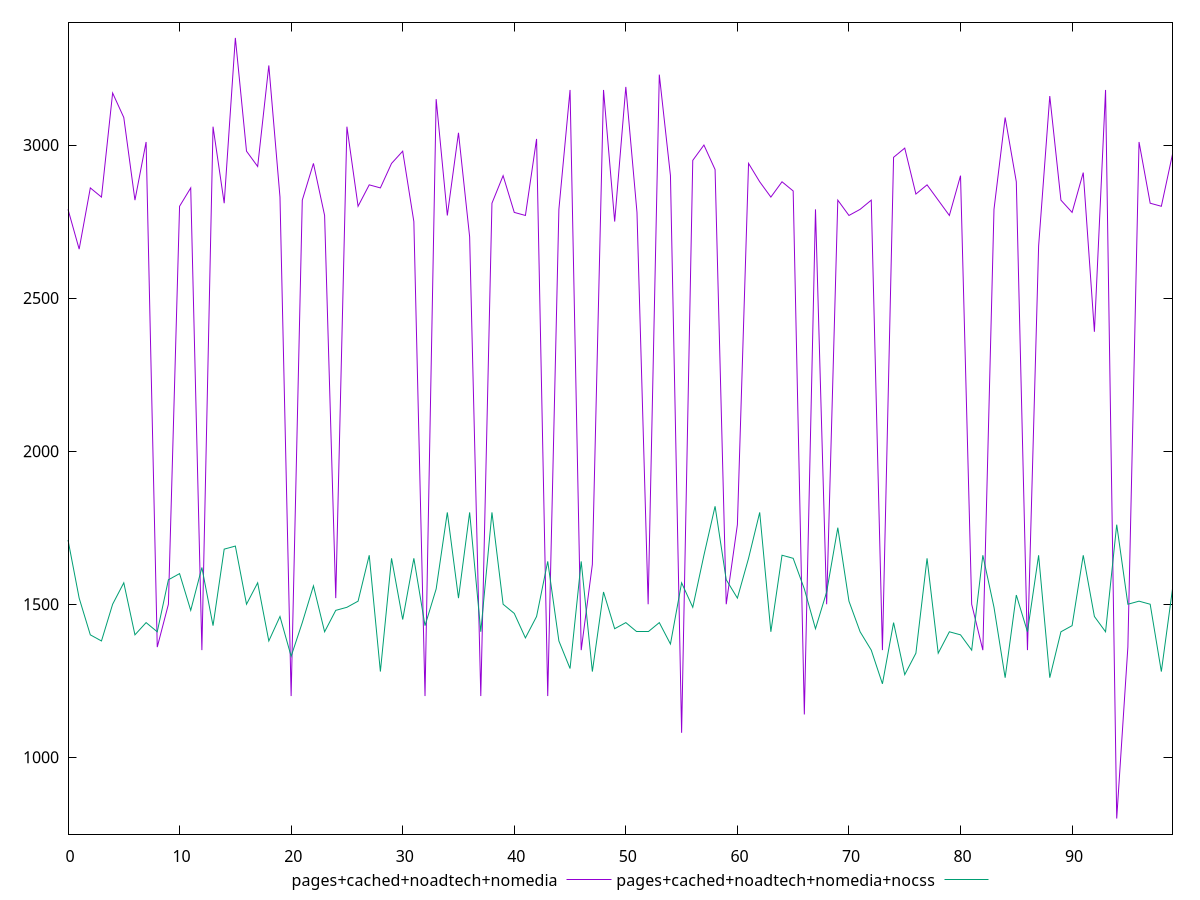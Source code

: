 reset

$pagesCachedNoadtechNomedia <<EOF
0 2790
1 2660
2 2860
3 2830
4 3170
5 3090
6 2820
7 3010
8 1360
9 1500
10 2800
11 2860
12 1350
13 3060
14 2810
15 3350
16 2980
17 2930
18 3260
19 2830
20 1200
21 2820
22 2940
23 2770
24 1520
25 3060
26 2800
27 2870
28 2860
29 2940
30 2980
31 2750
32 1200
33 3150
34 2770
35 3040
36 2700
37 1200
38 2810
39 2900
40 2780
41 2770
42 3020
43 1200
44 2790
45 3180
46 1350
47 1630
48 3180
49 2750
50 3190
51 2780
52 1500
53 3230
54 2900
55 1080
56 2950
57 3000
58 2920
59 1500
60 1760
61 2940
62 2880
63 2830
64 2880
65 2850
66 1140
67 2790
68 1500
69 2820
70 2770
71 2790
72 2820
73 1350
74 2960
75 2990
76 2840
77 2870
78 2820
79 2770
80 2900
81 1500
82 1350
83 2790
84 3090
85 2880
86 1350
87 2670
88 3160
89 2820
90 2780
91 2910
92 2390
93 3180
94 800
95 1360
96 3010
97 2810
98 2800
99 2970
EOF

$pagesCachedNoadtechNomediaNocss <<EOF
0 1710
1 1520
2 1400
3 1380
4 1500
5 1570
6 1400
7 1440
8 1410
9 1580
10 1600
11 1480
12 1620
13 1430
14 1680
15 1690
16 1500
17 1570
18 1380
19 1460
20 1330
21 1440
22 1560
23 1410
24 1480
25 1490
26 1510
27 1660
28 1280
29 1650
30 1450
31 1650
32 1430
33 1550
34 1800
35 1520
36 1800
37 1410
38 1800
39 1500
40 1470
41 1390
42 1460
43 1640
44 1380
45 1290
46 1640
47 1280
48 1540
49 1420
50 1440
51 1410
52 1410
53 1440
54 1370
55 1570
56 1490
57 1660
58 1820
59 1580
60 1520
61 1650
62 1800
63 1410
64 1660
65 1650
66 1550
67 1420
68 1540
69 1750
70 1510
71 1410
72 1350
73 1240
74 1440
75 1270
76 1340
77 1650
78 1340
79 1410
80 1400
81 1350
82 1660
83 1490
84 1260
85 1530
86 1410
87 1660
88 1260
89 1410
90 1430
91 1660
92 1460
93 1410
94 1760
95 1500
96 1510
97 1500
98 1280
99 1550
EOF

set key outside below
set xrange [0:99]
set yrange [749:3401]
set trange [749:3401]
set terminal svg size 640, 520 enhanced background rgb 'white'
set output "report_00013_2021-02-09T12-04-24.940Z/uses-text-compression/comparison/line/3_vs_4.svg"

plot $pagesCachedNoadtechNomedia title "pages+cached+noadtech+nomedia" with line, \
     $pagesCachedNoadtechNomediaNocss title "pages+cached+noadtech+nomedia+nocss" with line

reset
